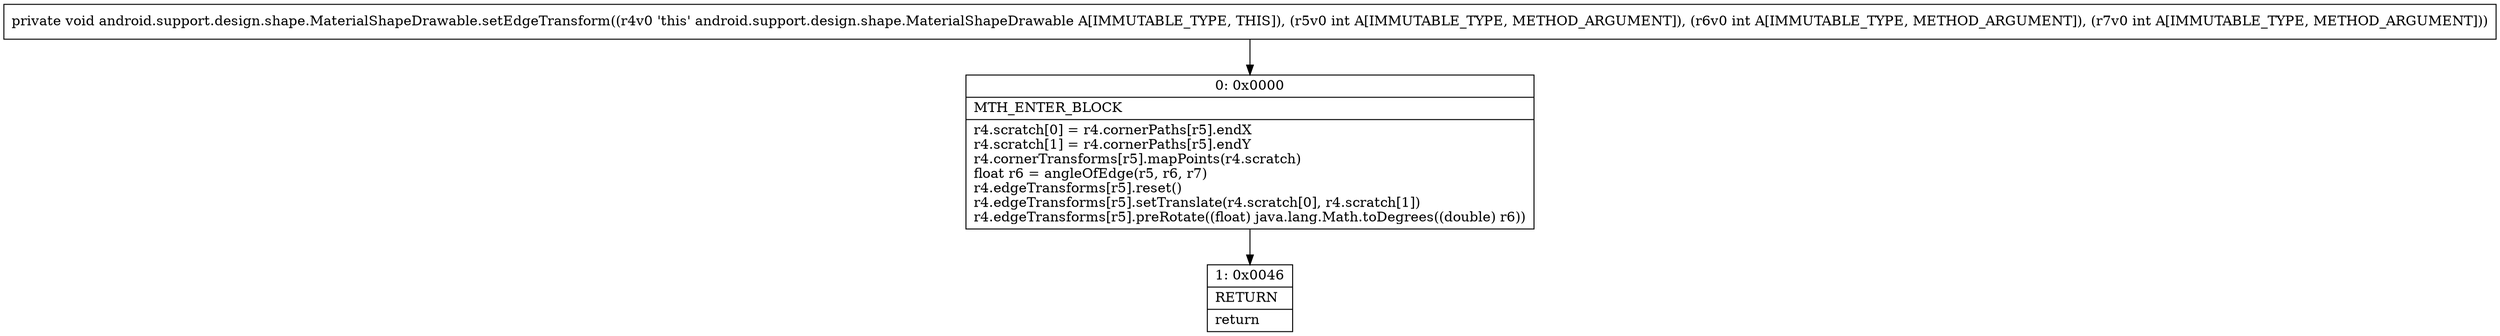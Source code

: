 digraph "CFG forandroid.support.design.shape.MaterialShapeDrawable.setEdgeTransform(III)V" {
Node_0 [shape=record,label="{0\:\ 0x0000|MTH_ENTER_BLOCK\l|r4.scratch[0] = r4.cornerPaths[r5].endX\lr4.scratch[1] = r4.cornerPaths[r5].endY\lr4.cornerTransforms[r5].mapPoints(r4.scratch)\lfloat r6 = angleOfEdge(r5, r6, r7)\lr4.edgeTransforms[r5].reset()\lr4.edgeTransforms[r5].setTranslate(r4.scratch[0], r4.scratch[1])\lr4.edgeTransforms[r5].preRotate((float) java.lang.Math.toDegrees((double) r6))\l}"];
Node_1 [shape=record,label="{1\:\ 0x0046|RETURN\l|return\l}"];
MethodNode[shape=record,label="{private void android.support.design.shape.MaterialShapeDrawable.setEdgeTransform((r4v0 'this' android.support.design.shape.MaterialShapeDrawable A[IMMUTABLE_TYPE, THIS]), (r5v0 int A[IMMUTABLE_TYPE, METHOD_ARGUMENT]), (r6v0 int A[IMMUTABLE_TYPE, METHOD_ARGUMENT]), (r7v0 int A[IMMUTABLE_TYPE, METHOD_ARGUMENT])) }"];
MethodNode -> Node_0;
Node_0 -> Node_1;
}

